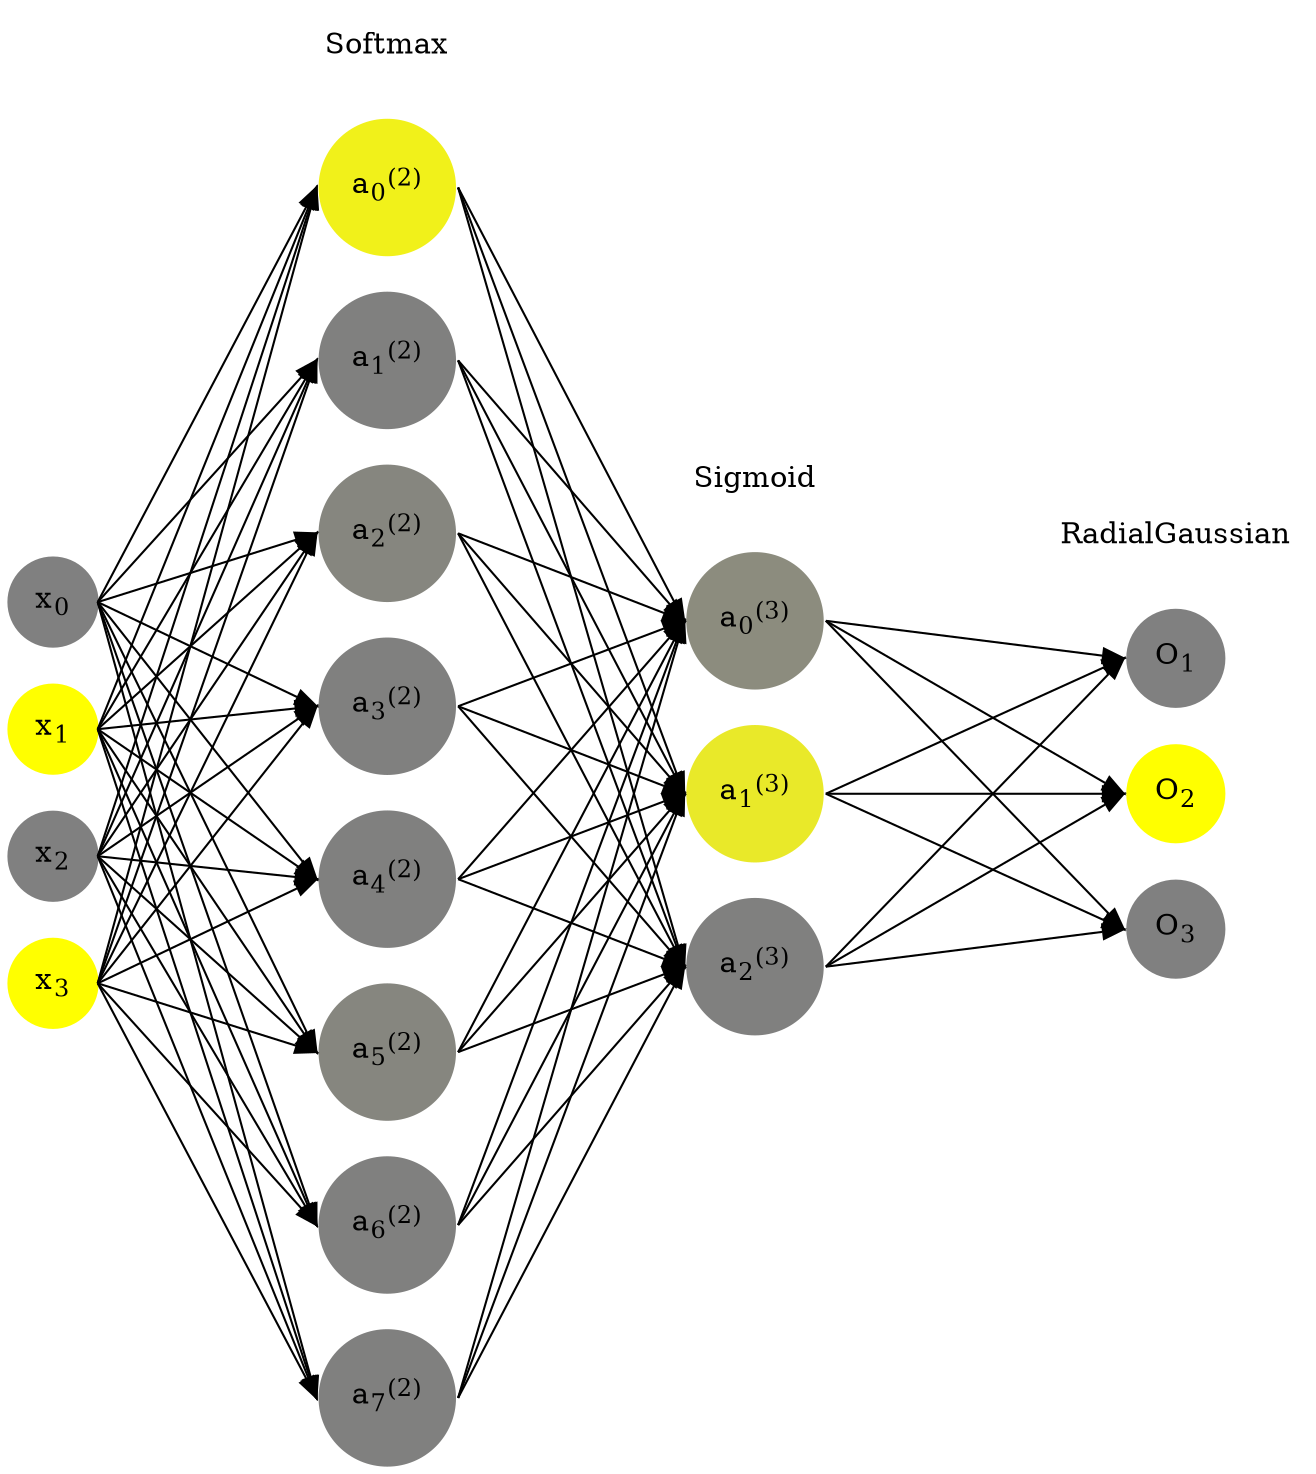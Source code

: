 digraph G {
	rankdir = LR;
	splines=false;
	edge[style=invis];
	ranksep= 1.4;
	{
	node [shape=circle, color="0.1667, 0.0, 0.5", style=filled, fillcolor="0.1667, 0.0, 0.5"];
	x0 [label=<x<sub>0</sub>>];
	}
	{
	node [shape=circle, color="0.1667, 1.0, 1.0", style=filled, fillcolor="0.1667, 1.0, 1.0"];
	x1 [label=<x<sub>1</sub>>];
	}
	{
	node [shape=circle, color="0.1667, 0.0, 0.5", style=filled, fillcolor="0.1667, 0.0, 0.5"];
	x2 [label=<x<sub>2</sub>>];
	}
	{
	node [shape=circle, color="0.1667, 1.0, 1.0", style=filled, fillcolor="0.1667, 1.0, 1.0"];
	x3 [label=<x<sub>3</sub>>];
	}
	{
	node [shape=circle, color="0.1667, 0.890276, 0.945138", style=filled, fillcolor="0.1667, 0.890276, 0.945138"];
	a02 [label=<a<sub>0</sub><sup>(2)</sup>>];
	}
	{
	node [shape=circle, color="0.1667, 0.001467, 0.500733", style=filled, fillcolor="0.1667, 0.001467, 0.500733"];
	a12 [label=<a<sub>1</sub><sup>(2)</sup>>];
	}
	{
	node [shape=circle, color="0.1667, 0.051881, 0.525941", style=filled, fillcolor="0.1667, 0.051881, 0.525941"];
	a22 [label=<a<sub>2</sub><sup>(2)</sup>>];
	}
	{
	node [shape=circle, color="0.1667, 0.004528, 0.502264", style=filled, fillcolor="0.1667, 0.004528, 0.502264"];
	a32 [label=<a<sub>3</sub><sup>(2)</sup>>];
	}
	{
	node [shape=circle, color="0.1667, 0.000668, 0.500334", style=filled, fillcolor="0.1667, 0.000668, 0.500334"];
	a42 [label=<a<sub>4</sub><sup>(2)</sup>>];
	}
	{
	node [shape=circle, color="0.1667, 0.050256, 0.525128", style=filled, fillcolor="0.1667, 0.050256, 0.525128"];
	a52 [label=<a<sub>5</sub><sup>(2)</sup>>];
	}
	{
	node [shape=circle, color="0.1667, 0.000653, 0.500326", style=filled, fillcolor="0.1667, 0.000653, 0.500326"];
	a62 [label=<a<sub>6</sub><sup>(2)</sup>>];
	}
	{
	node [shape=circle, color="0.1667, 0.000271, 0.500135", style=filled, fillcolor="0.1667, 0.000271, 0.500135"];
	a72 [label=<a<sub>7</sub><sup>(2)</sup>>];
	}
	{
	node [shape=circle, color="0.1667, 0.099594, 0.549797", style=filled, fillcolor="0.1667, 0.099594, 0.549797"];
	a03 [label=<a<sub>0</sub><sup>(3)</sup>>];
	}
	{
	node [shape=circle, color="0.1667, 0.822608, 0.911304", style=filled, fillcolor="0.1667, 0.822608, 0.911304"];
	a13 [label=<a<sub>1</sub><sup>(3)</sup>>];
	}
	{
	node [shape=circle, color="0.1667, 0.003703, 0.501851", style=filled, fillcolor="0.1667, 0.003703, 0.501851"];
	a23 [label=<a<sub>2</sub><sup>(3)</sup>>];
	}
	{
	node [shape=circle, color="0.1667, 0.0, 0.5", style=filled, fillcolor="0.1667, 0.0, 0.5"];
	O1 [label=<O<sub>1</sub>>];
	}
	{
	node [shape=circle, color="0.1667, 1.0, 1.0", style=filled, fillcolor="0.1667, 1.0, 1.0"];
	O2 [label=<O<sub>2</sub>>];
	}
	{
	node [shape=circle, color="0.1667, 0.0, 0.5", style=filled, fillcolor="0.1667, 0.0, 0.5"];
	O3 [label=<O<sub>3</sub>>];
	}
	{
	rank=same;
	x0->x1->x2->x3;
	}
	{
	rank=same;
	a02->a12->a22->a32->a42->a52->a62->a72;
	}
	{
	rank=same;
	a03->a13->a23;
	}
	{
	rank=same;
	O1->O2->O3;
	}
	l1 [shape=plaintext,label="Softmax"];
	l1->a02;
	{rank=same; l1;a02};
	l2 [shape=plaintext,label="Sigmoid"];
	l2->a03;
	{rank=same; l2;a03};
	l3 [shape=plaintext,label="RadialGaussian"];
	l3->O1;
	{rank=same; l3;O1};
edge[style=solid, tailport=e, headport=w];
	{x0;x1;x2;x3} -> {a02;a12;a22;a32;a42;a52;a62;a72};
	{a02;a12;a22;a32;a42;a52;a62;a72} -> {a03;a13;a23};
	{a03;a13;a23} -> {O1,O2,O3};
}